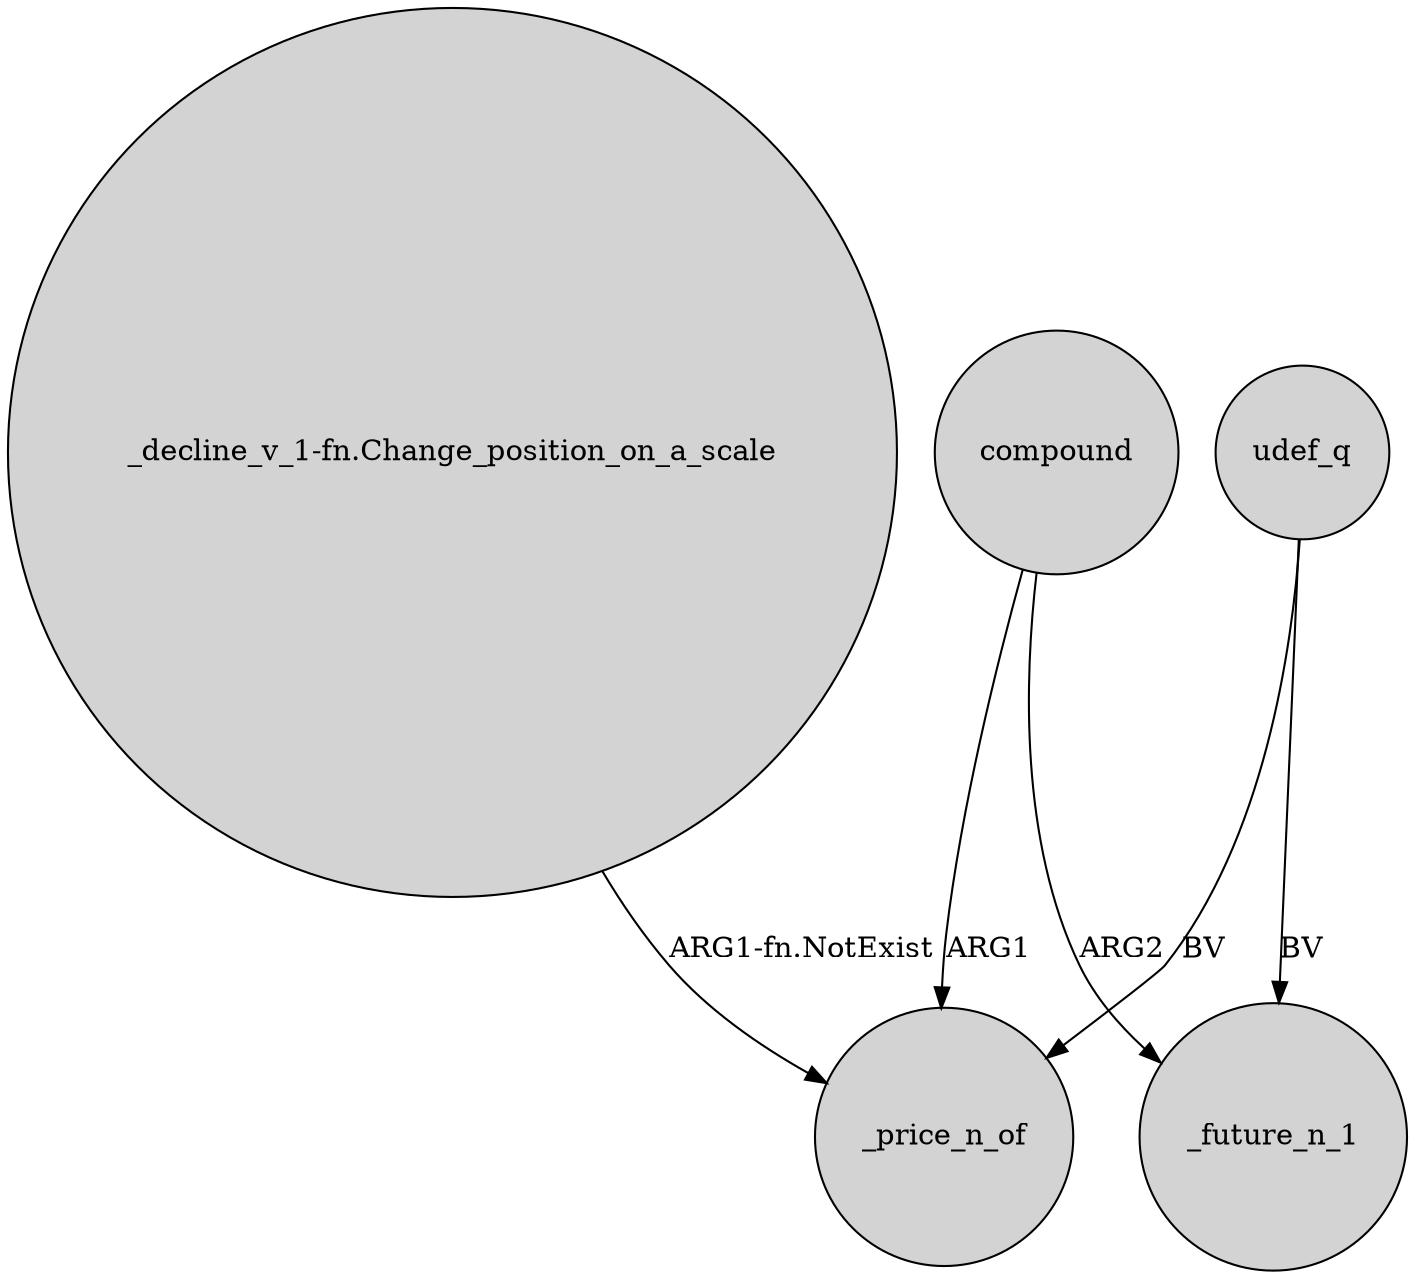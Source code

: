 digraph {
	node [shape=circle style=filled]
	udef_q -> _price_n_of [label=BV]
	compound -> _price_n_of [label=ARG1]
	compound -> _future_n_1 [label=ARG2]
	udef_q -> _future_n_1 [label=BV]
	"_decline_v_1-fn.Change_position_on_a_scale" -> _price_n_of [label="ARG1-fn.NotExist"]
}
